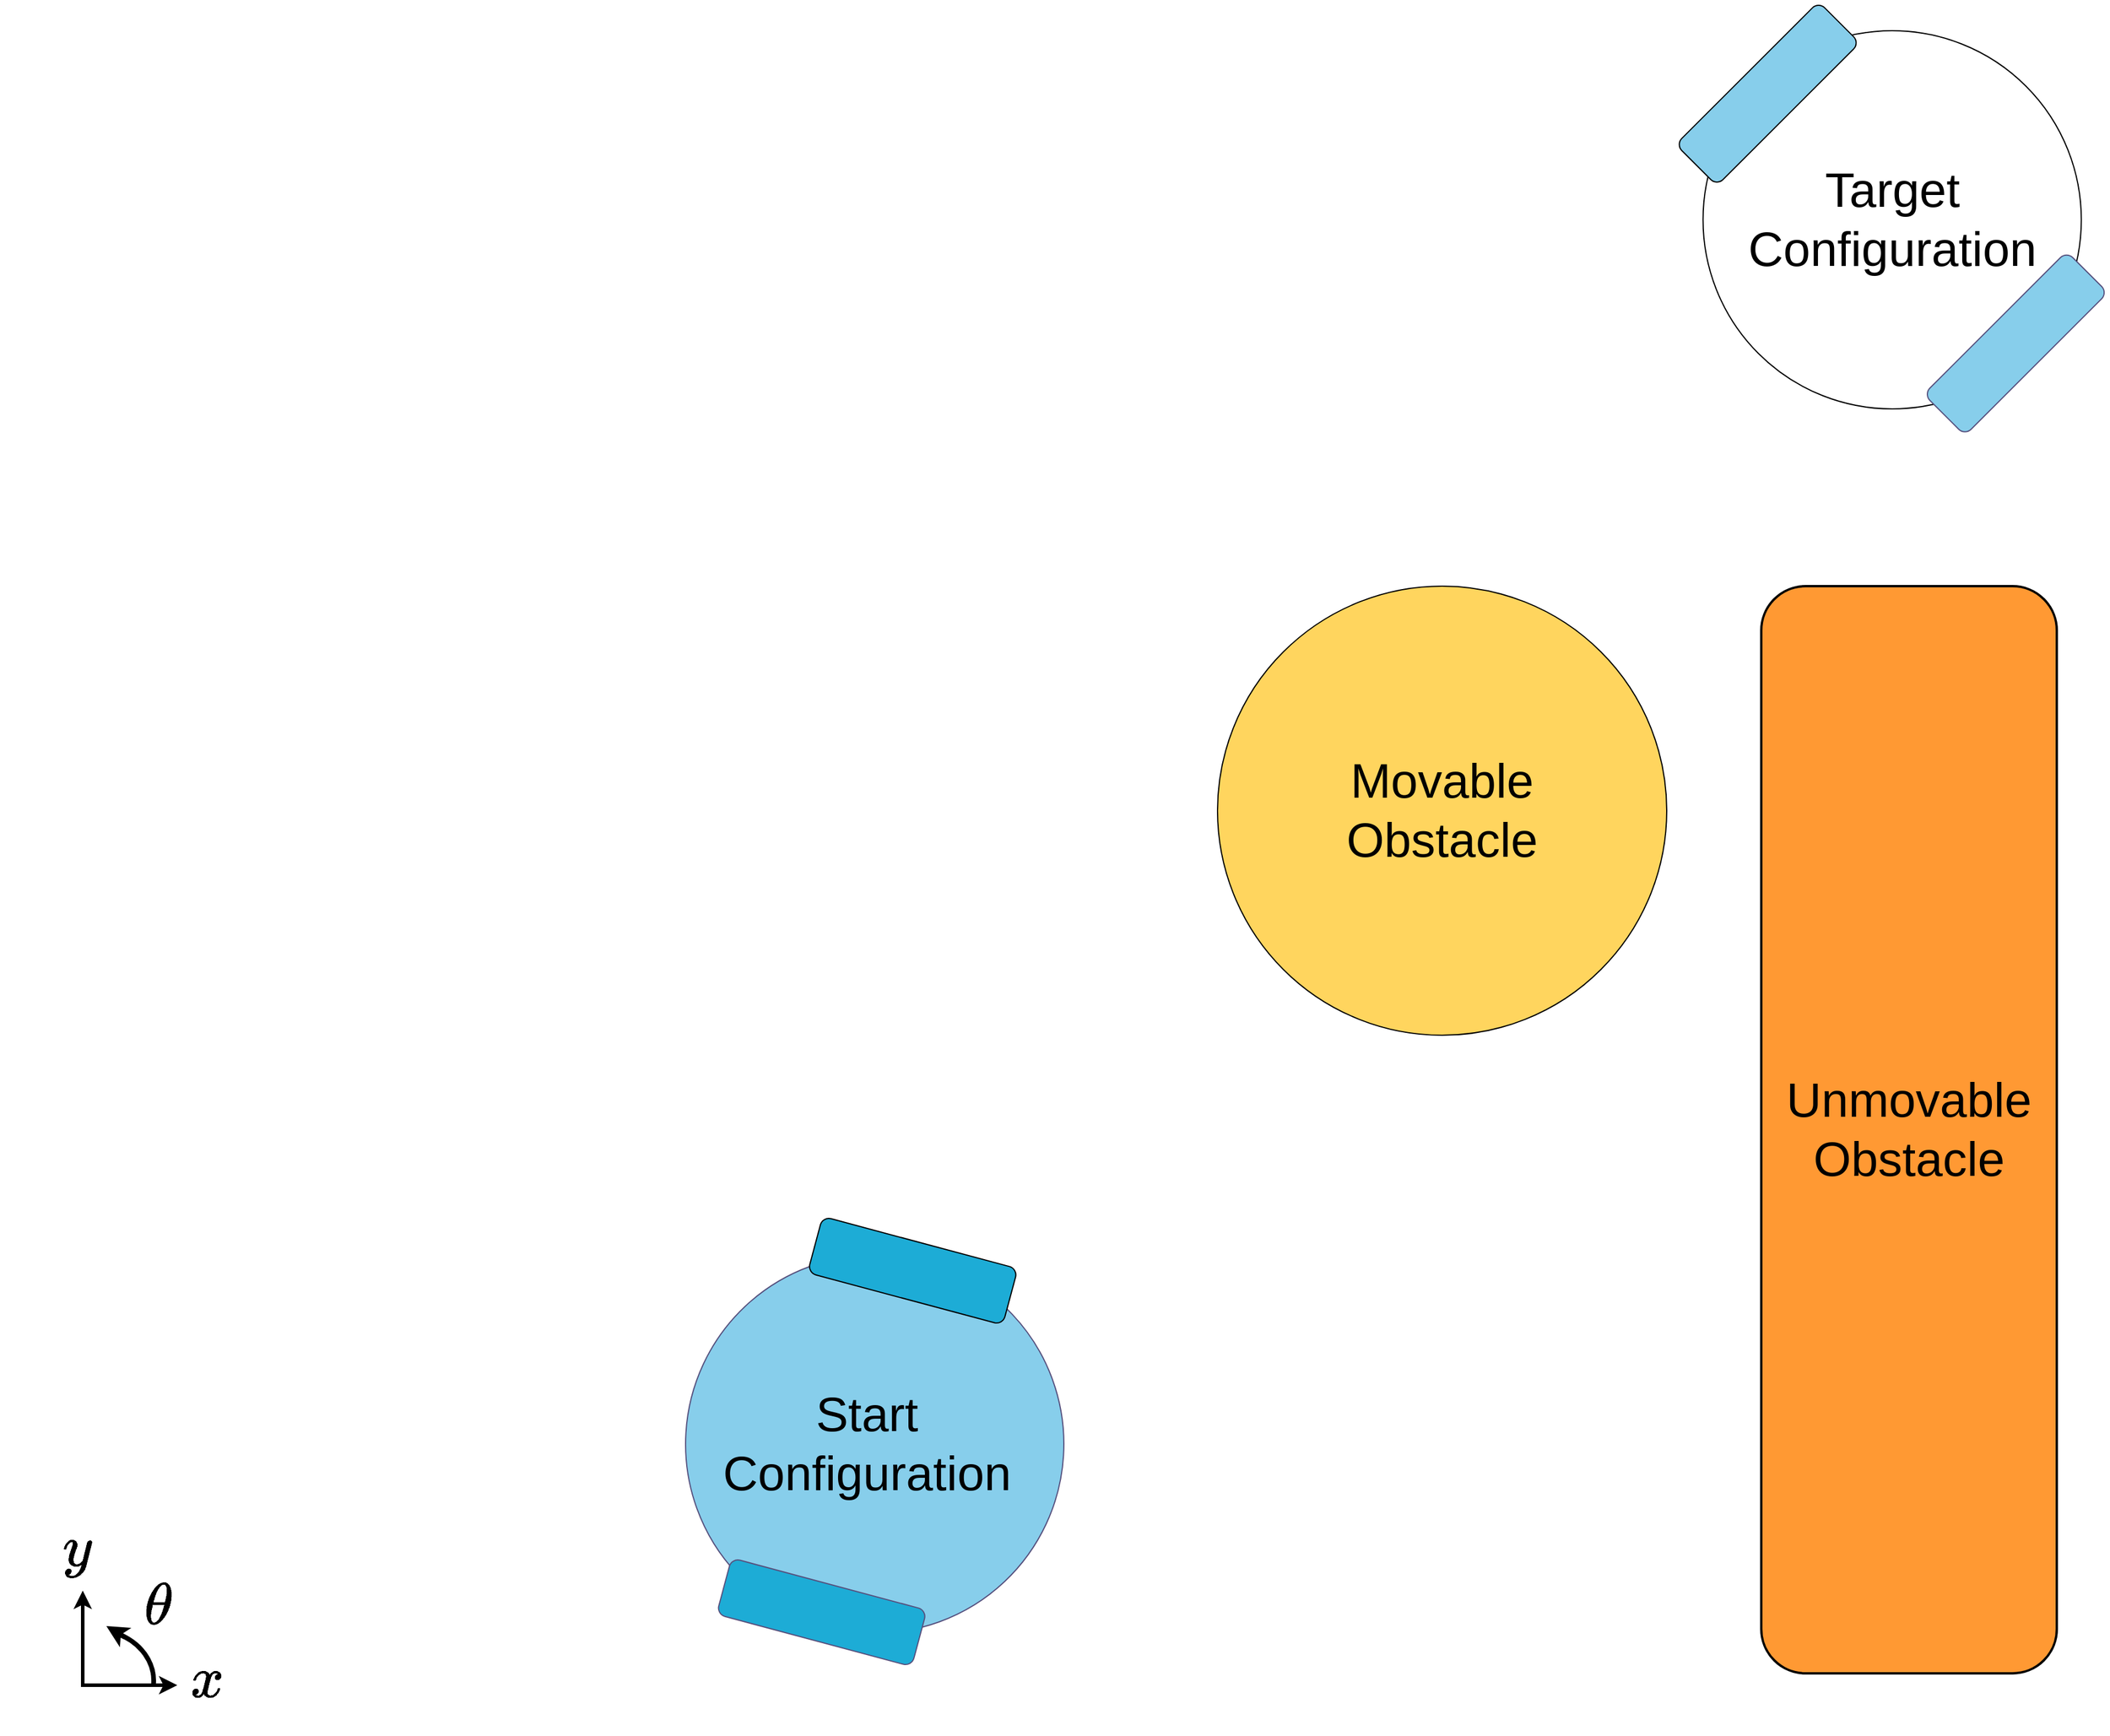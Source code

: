 <mxfile version="20.8.5" type="device"><diagram id="KiB-AufaJ31jpKkaHcrA" name="Page-1"><mxGraphModel dx="4037" dy="3776" grid="1" gridSize="10" guides="1" tooltips="1" connect="1" arrows="1" fold="1" page="1" pageScale="1" pageWidth="850" pageHeight="1100" math="1" shadow="0"><root><mxCell id="0"/><mxCell id="1" parent="0"/><mxCell id="sVk9f4SAbp3rtPKEbEiQ-64" value="&lt;font style=&quot;font-size: 41px;&quot;&gt;Target&lt;br&gt;Configuration&lt;br&gt;&lt;/font&gt;" style="ellipse;whiteSpace=wrap;html=1;aspect=fixed;fillColor=none;strokeWidth=1;" vertex="1" parent="1"><mxGeometry x="1130.73" y="-1970" width="320" height="320" as="geometry"/></mxCell><mxCell id="sVk9f4SAbp3rtPKEbEiQ-65" value="" style="rounded=1;whiteSpace=wrap;html=1;rotation=-45;fillColor=#87CEEB;" vertex="1" parent="1"><mxGeometry x="1100" y="-1941.34" width="170.91" height="49.27" as="geometry"/></mxCell><mxCell id="sVk9f4SAbp3rtPKEbEiQ-66" value="" style="rounded=1;whiteSpace=wrap;html=1;rotation=-45;fillColor=#87CEEB;strokeColor=#56517e;gradientColor=none;" vertex="1" parent="1"><mxGeometry x="1309.82" y="-1730" width="170.91" height="49.27" as="geometry"/></mxCell><mxCell id="sVk9f4SAbp3rtPKEbEiQ-67" value="" style="group;rotation=15;fillColor=none;" connectable="0" vertex="1" parent="1"><mxGeometry x="236.647" y="-959.353" width="370.706" height="370.706" as="geometry"/></mxCell><mxCell id="sVk9f4SAbp3rtPKEbEiQ-68" value="&lt;font style=&quot;font-size: 41px;&quot;&gt;&lt;br&gt;&lt;/font&gt;" style="ellipse;whiteSpace=wrap;html=1;aspect=fixed;fillColor=#87CEEB;strokeColor=#56517e;strokeWidth=1;rotation=25;" vertex="1" parent="sVk9f4SAbp3rtPKEbEiQ-67"><mxGeometry x="33.35" y="25.35" width="320" height="320" as="geometry"/></mxCell><mxCell id="sVk9f4SAbp3rtPKEbEiQ-69" value="" style="rounded=1;whiteSpace=wrap;html=1;rotation=15;fillColor=#1dacd6;" vertex="1" parent="sVk9f4SAbp3rtPKEbEiQ-67"><mxGeometry x="140" y="14" width="170.91" height="49.27" as="geometry"/></mxCell><mxCell id="sVk9f4SAbp3rtPKEbEiQ-70" value="" style="rounded=1;whiteSpace=wrap;html=1;rotation=15;fillColor=#1dacd6;strokeColor=#56517e;gradientColor=none;" vertex="1" parent="sVk9f4SAbp3rtPKEbEiQ-67"><mxGeometry x="63" y="303" width="170.91" height="49.27" as="geometry"/></mxCell><mxCell id="sVk9f4SAbp3rtPKEbEiQ-71" value="Start&lt;br&gt;Configuration" style="text;html=1;align=center;verticalAlign=middle;resizable=0;points=[];autosize=1;strokeColor=none;fillColor=none;fontSize=41;" vertex="1" parent="1"><mxGeometry x="293.45" y="-824" width="260" height="100" as="geometry"/></mxCell><mxCell id="sVk9f4SAbp3rtPKEbEiQ-72" value="&lt;font style=&quot;font-size: 41px;&quot;&gt;Unmovable&lt;br&gt;Obstacle&lt;/font&gt;" style="rounded=1;whiteSpace=wrap;html=1;strokeWidth=2;fillColor=#FF9933;" vertex="1" parent="1"><mxGeometry x="1180" y="-1500" width="250" height="920" as="geometry"/></mxCell><mxCell id="sVk9f4SAbp3rtPKEbEiQ-73" value="" style="endArrow=classic;html=1;rounded=0;strokeWidth=3;" edge="1" parent="1"><mxGeometry width="50" height="50" relative="1" as="geometry"><mxPoint x="-240" y="-570" as="sourcePoint"/><mxPoint x="-240" y="-650" as="targetPoint"/></mxGeometry></mxCell><mxCell id="sVk9f4SAbp3rtPKEbEiQ-74" value="" style="endArrow=classic;html=1;rounded=0;strokeWidth=3;" edge="1" parent="1"><mxGeometry width="50" height="50" relative="1" as="geometry"><mxPoint x="-240" y="-570" as="sourcePoint"/><mxPoint x="-160" y="-570" as="targetPoint"/></mxGeometry></mxCell><mxCell id="sVk9f4SAbp3rtPKEbEiQ-75" value="" style="endArrow=none;html=1;rounded=0;strokeWidth=3;" edge="1" parent="1"><mxGeometry width="50" height="50" relative="1" as="geometry"><mxPoint x="-200" y="-570" as="sourcePoint"/><mxPoint x="-240" y="-610" as="targetPoint"/><Array as="points"><mxPoint x="-240" y="-570"/></Array></mxGeometry></mxCell><mxCell id="sVk9f4SAbp3rtPKEbEiQ-76" value="&lt;font style=&quot;font-size: 42px;&quot;&gt;$$y$$&lt;/font&gt;" style="text;html=1;align=center;verticalAlign=middle;resizable=0;points=[];autosize=1;strokeColor=none;fillColor=none;strokeWidth=6;" vertex="1" parent="1"><mxGeometry x="-310" y="-700" width="130" height="30" as="geometry"/></mxCell><mxCell id="sVk9f4SAbp3rtPKEbEiQ-77" value="" style="curved=1;endArrow=classic;html=1;rounded=0;strokeWidth=4;exitX=0.759;exitY=0.073;exitDx=0;exitDy=0;exitPerimeter=0;" edge="1" parent="1" source="sVk9f4SAbp3rtPKEbEiQ-78"><mxGeometry width="50" height="50" relative="1" as="geometry"><mxPoint x="-200" y="-600" as="sourcePoint"/><mxPoint x="-220" y="-620" as="targetPoint"/><Array as="points"/></mxGeometry></mxCell><mxCell id="sVk9f4SAbp3rtPKEbEiQ-78" value="" style="verticalLabelPosition=bottom;verticalAlign=top;html=1;shape=mxgraph.basic.arc;strokeColor=#000000;strokeWidth=4;startAngle=0.063;endAngle=0.264;shadow=0;" vertex="1" parent="1"><mxGeometry x="-280" y="-616.83" width="100" height="86.35" as="geometry"/></mxCell><mxCell id="sVk9f4SAbp3rtPKEbEiQ-79" value="&lt;span style=&quot;color: rgb(0, 0, 0); font-family: Helvetica; font-size: 42px; font-style: normal; font-variant-ligatures: normal; font-variant-caps: normal; font-weight: 400; letter-spacing: normal; orphans: 2; text-align: center; text-indent: 0px; text-transform: none; widows: 2; word-spacing: 0px; -webkit-text-stroke-width: 0px; background-color: rgb(248, 249, 250); text-decoration-thickness: initial; text-decoration-style: initial; text-decoration-color: initial; float: none; display: inline !important;&quot;&gt;$$\theta$$&lt;/span&gt;" style="text;whiteSpace=wrap;html=1;fontSize=42;strokeWidth=1;" vertex="1" parent="1"><mxGeometry x="-190" y="-710" width="45" height="50" as="geometry"/></mxCell><mxCell id="sVk9f4SAbp3rtPKEbEiQ-80" value="&lt;font style=&quot;font-size: 42px;&quot;&gt;$$x$$&lt;/font&gt;" style="text;html=1;align=center;verticalAlign=middle;resizable=0;points=[];autosize=1;strokeColor=none;fillColor=none;strokeWidth=2;" vertex="1" parent="1"><mxGeometry x="-200" y="-588.65" width="130" height="30" as="geometry"/></mxCell><mxCell id="sVk9f4SAbp3rtPKEbEiQ-113" value="&lt;font style=&quot;font-size: 41px;&quot;&gt;Movable&lt;br&gt;Obstacle&lt;/font&gt;" style="ellipse;whiteSpace=wrap;html=1;aspect=fixed;fillColor=#FFD55E;" vertex="1" parent="1"><mxGeometry x="720" y="-1500" width="380" height="380" as="geometry"/></mxCell></root></mxGraphModel></diagram></mxfile>